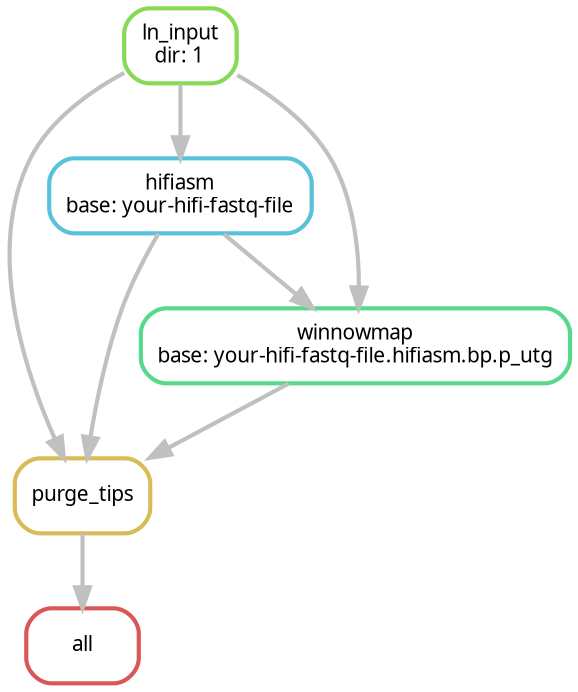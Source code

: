 digraph snakemake_dag {
    graph[bgcolor=white, margin=0];
    node[shape=box, style=rounded, fontname=sans,                 fontsize=10, penwidth=2];
    edge[penwidth=2, color=grey];
	0[label = "purge_tips", color = "0.13 0.6 0.85", style="rounded"];
	1[label = "ln_input\ndir: 1", color = "0.27 0.6 0.85", style="rounded"];
	2[label = "hifiasm\nbase: your-hifi-fastq-file", color = "0.53 0.6 0.85", style="rounded"];
	3[label = "winnowmap\nbase: your-hifi-fastq-file.hifiasm.bp.p_utg", color = "0.40 0.6 0.85", style="rounded"];
	4[label = "all", color = "0.00 0.6 0.85", style="rounded"];
	1 -> 0
	2 -> 0
	3 -> 0
	1 -> 2
	2 -> 3
	1 -> 3
	0 -> 4
}            
